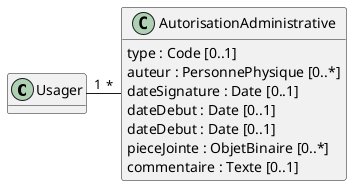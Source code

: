 @startuml

hide empty methods

class Usager

class AutorisationAdministrative {
    type : Code [0..1]
    auteur : PersonnePhysique [0..*]
    dateSignature : Date [0..1]
    dateDebut : Date [0..1]
    dateDebut : Date [0..1]
    pieceJointe : ObjetBinaire [0..*]
    commentaire : Texte [0..1]
}

Usager "1" - "*" AutorisationAdministrative

@enduml